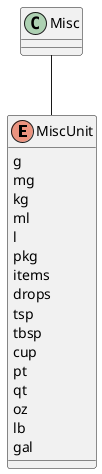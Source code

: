 @startuml
Enum "MiscUnit" {
    g
    mg
    kg
    ml
    l
    pkg
    items
    drops
    tsp
    tbsp
    cup
    pt
    qt
    oz
    lb
    gal
}

Misc -- MiscUnit
@enduml

